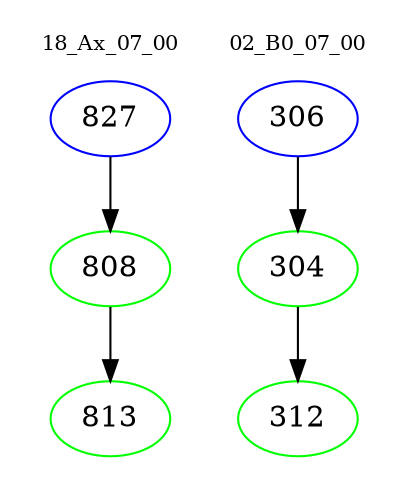 digraph{
subgraph cluster_0 {
color = white
label = "18_Ax_07_00";
fontsize=10;
T0_827 [label="827", color="blue"]
T0_827 -> T0_808 [color="black"]
T0_808 [label="808", color="green"]
T0_808 -> T0_813 [color="black"]
T0_813 [label="813", color="green"]
}
subgraph cluster_1 {
color = white
label = "02_B0_07_00";
fontsize=10;
T1_306 [label="306", color="blue"]
T1_306 -> T1_304 [color="black"]
T1_304 [label="304", color="green"]
T1_304 -> T1_312 [color="black"]
T1_312 [label="312", color="green"]
}
}
